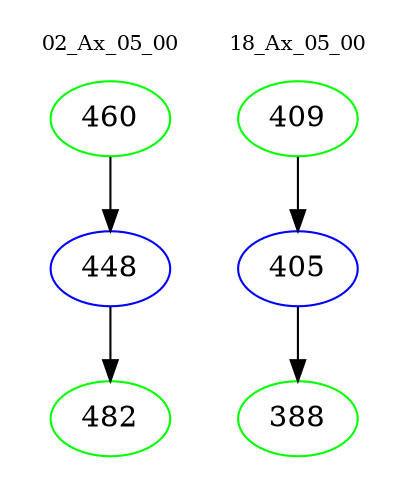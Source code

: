 digraph{
subgraph cluster_0 {
color = white
label = "02_Ax_05_00";
fontsize=10;
T0_460 [label="460", color="green"]
T0_460 -> T0_448 [color="black"]
T0_448 [label="448", color="blue"]
T0_448 -> T0_482 [color="black"]
T0_482 [label="482", color="green"]
}
subgraph cluster_1 {
color = white
label = "18_Ax_05_00";
fontsize=10;
T1_409 [label="409", color="green"]
T1_409 -> T1_405 [color="black"]
T1_405 [label="405", color="blue"]
T1_405 -> T1_388 [color="black"]
T1_388 [label="388", color="green"]
}
}
